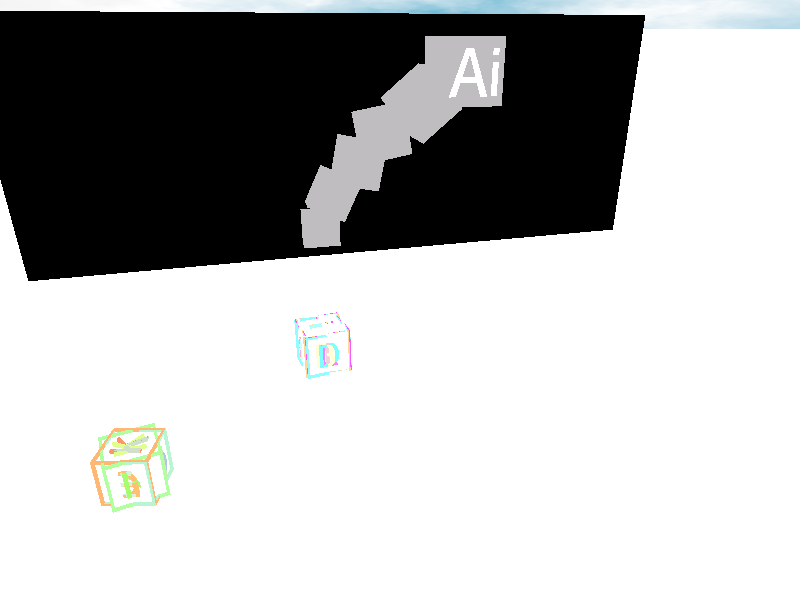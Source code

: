 // Datei:  modellierung.pov
// Autor:  Sebastian Birk, Martin Galgon, Holger Arndt
// Datum:  07.01.2016
//   verwendet Teile des Beispielskripts scenes/advanced/blocks/stackerday.pov
//   von Greg M. Johnson und Gilles Tran

#version 3.7;

#include "colors.inc" // 100 vordefinierte Farben
#include "textures.inc" // Polished_Chrome
#include "skies.inc"

//======================================================================
// Grundeinstellungen
//======================================================================

#default {finish { ambient 0.1 diffuse 1 }}
global_settings { assumed_gamma 1 } // Gammakorrektur

//----------------------------------------------------------------------
// Makro um Text zu zentrieren
//----------------------------------------------------------------------
#macro centertext(Text)
   #local MinText = min_extent(Text);
   #local MaxText = max_extent(Text);
   translate -( MinText + (MaxText - MinText) / 2 )
#end

//======================================================================
// Hintergrund
//======================================================================

sky_sphere {  // white sky sphere with a blue far end
  pigment { P_Cloud4 }
}                         

//======================================================================
// Kamera
//======================================================================

camera {
  location <-4, 8, -15>
  look_at  <0, 1,  0>
}

//======================================================================
// Lichter
//======================================================================

light_source {
  <-2, 10, -5>  // Left/Right   , Down/Up, out/in
  color <.3,.3,.3>
}

light_source {
  <2, 6, -10>
  color White
//---
  spotlight
  radius 90
  falloff 3
  tightness 5
  point_at <0,0,0>
//---
  // vector vector num_lights num_lights
  area_light <2, 0, 0>, <0, 0, 2>, 5, 5
  adaptive 1
  jitter
}



//======================================================================
// Objektdefinitionen
//======================================================================

#declare AI_green = < 89, 174, 32 > / 255;

#declare AI_bar = box {
  < -0.05, -3, -0.05 > < 0.05, 3, 0.05>
}

#declare AI_node = box {
  < -0.5, -0.5, -0.2 > < 0.5, 0.5, 0.2>
}

// HIER ERGÄNZEN <<<<<<<<<<<<<<<<<<<<<<<<<<<<<<<<<<<<<<<<<<<<<<<<<<<<<<<<

#declare AI_positions = array[6]{ <0,0,0>, <0.375,0.925,0>, <1.1,1.725,0>, <1.763,2.487,0>, <2.837,3.212,0>, <4,4,0> }
#declare AI_rotations = array[6]{ 0, -26.15, -12.01, 9.77, -51.01, 0 }
#declare AI_scales = array[6]{ 1.0001, 1.098, 1.207, 1.225, 1.36, 1.693 }

#declare AI_logo = union {

// HIER ERGÄNZEN <<<<<<<<<<<<<<<<<<<<<<<<<<<<<<<<<<<<<<<<<<<<<<<<<<<<<<<<

  #for (i, 0, 5)
    object {
      AI_node
      scale < AI_scales[i], AI_scales[i], 1.05+i/2 >
      rotate < 0, 0, AI_rotations[i] >
      translate < -2, -2, 0 > + AI_positions[i]
      pigment { rgb < 134, 130, 134 > / 255 }
      finish { reflection {0.5} ambient 0.3 diffuse 1 }
    }
  #end

  #local AI_text = text { ttf "cyrvetic" "Ai" 1, 0 scale < 1.6, 1.6, 0.05 > }

  text {
    AI_text
    translate < 2, 2, -0.4*AI_scales[5]-0.1 >
    centertext(AI_text)
    pigment { rgb < 1, 1, 1 > }
    finish { reflection {1.0} ambient 0.3 diffuse 1 }
  }
}

//======================================================================
// Objekte zeichnen
//======================================================================

#declare rd = seed(123);
#declare Font = "cyrvetic"
#declare sFont = < 0.76, 0.76, 0.05 >;

//----------------------------------------------------------------------
// Buchstabenwuerfel
//----------------------------------------------------------------------
#macro unitbox(let1, let2, let3, let4, let5, let6)

  #local COL = < rand(rd), rand(rd), rand(rd) >;

  union{
    // Wuerfelrahmen
    difference{
      // Basis
      box{ < -0.5, -0.5, -0.5 >, < 0.5, 0.5, 0.5 > }
      // Schnittboxen
      box{ < -0.45, -0.45, -1 >, < 0.45, 0.45, 1 > }
      box{ < -1, -0.45, -0.45 >, < 1, 0.45, 0.45 > }
      box{ < -0.45, -1, -0.45 >, < 0.45, 1, 0.45 > }
      // Textur
      txtBox(COL)
    }

    // Innerer Wuerfel
    box{-0.45,0.45 texture{pigment{White*1.4}}}                                
    
    // Buchstabenvariablen
    #local L1 = text { ttf Font let1 1, 0 scale sFont}
    #local L2 = text { ttf Font let2 1, 0 scale sFont}
    #local L3 = text { ttf Font let3 1, 0 scale sFont}
    #local L4 = text { ttf Font let4 1, 0 scale sFont}
    #local L5 = text { ttf Font let5 1, 0 scale sFont}
    #local L6 = text { ttf Font let6 1, 0 scale sFont}

    // Buchstabenobjekte auf Wuerfeloberflaeche
    union{
      object{L1 centertext(L1) translate -0.5*z rotate y*90 txtBox(COL)}
      object{L2 centertext(L2) translate -0.5*z txtBox(COL)}                        
      object{L3 centertext(L3) translate -0.5*z rotate -90*y txtBox(COL)}   
      object{L4 centertext(L4) translate -0.5*z rotate 180*y txtBox(COL)}
      object{L5 centertext(L5) translate -0.5*z rotate 90*x txtBox(COL)}  
      object{L6 centertext(L6) translate -0.5*z rotate -90*x txtBox(COL)}  
    }
  }
#end

//----------------------------------------------------------------------
// Buchstabenwuerfel -- Textur
//----------------------------------------------------------------------
#declare sc1 = 0.5;
#declare sc2 = 1;

#macro txtBox(COL)
  texture{
    pigment { rgb <COL.x+rand(rd)*sc1,COL.y+rand(rd)*sc1,COL.z+rand(rd)*sc1>*sc2}
//     pigment { rgb COL }
    finish{ ambient 0 diffuse 1 }
  }                   
#end                                                    

//----------------------------------------------------------------------
// Alle Wuerfel
//----------------------------------------------------------------------
#declare abst = 1.3;
#declare wink = 30;

union{
  object{ unitbox("B","E","F","I","I","O") rotate -90*y  rotate (rand(rd)-0.5)*wink*<0,1,0>  translate <-2*abst,1.5,-3> }
  object{ unitbox("I","E","F","I","I","O") rotate -90*y  rotate (rand(rd)-0.5)*wink*<0,1,0>  translate <-2*abst,1.5,-3> }
  object{ unitbox("L","E","F","I","I","O") rotate -90*y  rotate (rand(rd)-0.5)*wink*<0,1,0>  translate <-2*abst,1.5,-3> }
  object{ unitbox("D","E","F","I","I","O") rotate -90*y  rotate (rand(rd)-0.5)*wink*<0,1,0>  translate <-2*abst,1.5,-3> }
  // HIER ERGÄNZEN <<<<<<<<<<<<<<<<<<<<<<<<<<<<<<<<<<<<<<<<<<<<<<<<<<<<<<<<

  object{ unitbox("G","D","O","L","K","T") rotate -90*y  rotate (rand(rd)-0.5)*wink*<0,1,0>  translate <-5*abst,0.5,-5> }
  object{ unitbox("E","D","O","L","K","T") rotate -90*y  rotate (rand(rd)-0.5)*wink*<0,1,0>  translate <-5*abst,0.5,-5> }
  object{ unitbox("N","D","O","L","K","T") rotate -90*y  rotate (rand(rd)-0.5)*wink*<0,1,0>  translate <-5*abst,0.5,-5> }

// HIER ERGÄNZEN <<<<<<<<<<<<<<<<<<<<<<<<<<<<<<<<<<<<<<<<<<<<<<<<<<<<<<<<
}

//----------------------------------------------------------------------
// Podest
//----------------------------------------------------------------------
box {
  < -10, 0, -4 > < 10, 1, 0 > 
  pigment { rgb < 1, 1, 1 > }
  finish { ambient .3 diffuse 1 }

// HIER ERGÄNZEN <<<<<<<<<<<<<<<<<<<<<<<<<<<<<<<<<<<<<<<<<<<<<<<<<<<<<<<<
}

//----------------------------------------------------------------------
// Spiegel
//----------------------------------------------------------------------
box {
  < -11.5, 0, 7 > < 11.5, 8.5, 8 > 
  pigment { rgb < 0, 0, 0 > }
  finish { reflection {1.0} }
}

//----------------------------------------------------------------------
// Ai Logo
//----------------------------------------------------------------------
object {
  AI_logo
  translate < 0, 5, 1 >
}

//----------------------------------------------------------------------
// Boden
//----------------------------------------------------------------------
plane {
  y, 0
  texture{
    pigment{ White }
    finish{ reflection {0.1} ambient 0.1 diffuse 1 }
  }
}

//----------------------------------------------------------------------
// Schriftzug - Lettering
//----------------------------------------------------------------------

// HIER ERGÄNZEN <<<<<<<<<<<<<<<<<<<<<<<<<<<<<<<<<<<<<<<<<<<<<<<<<<<<<<<<
